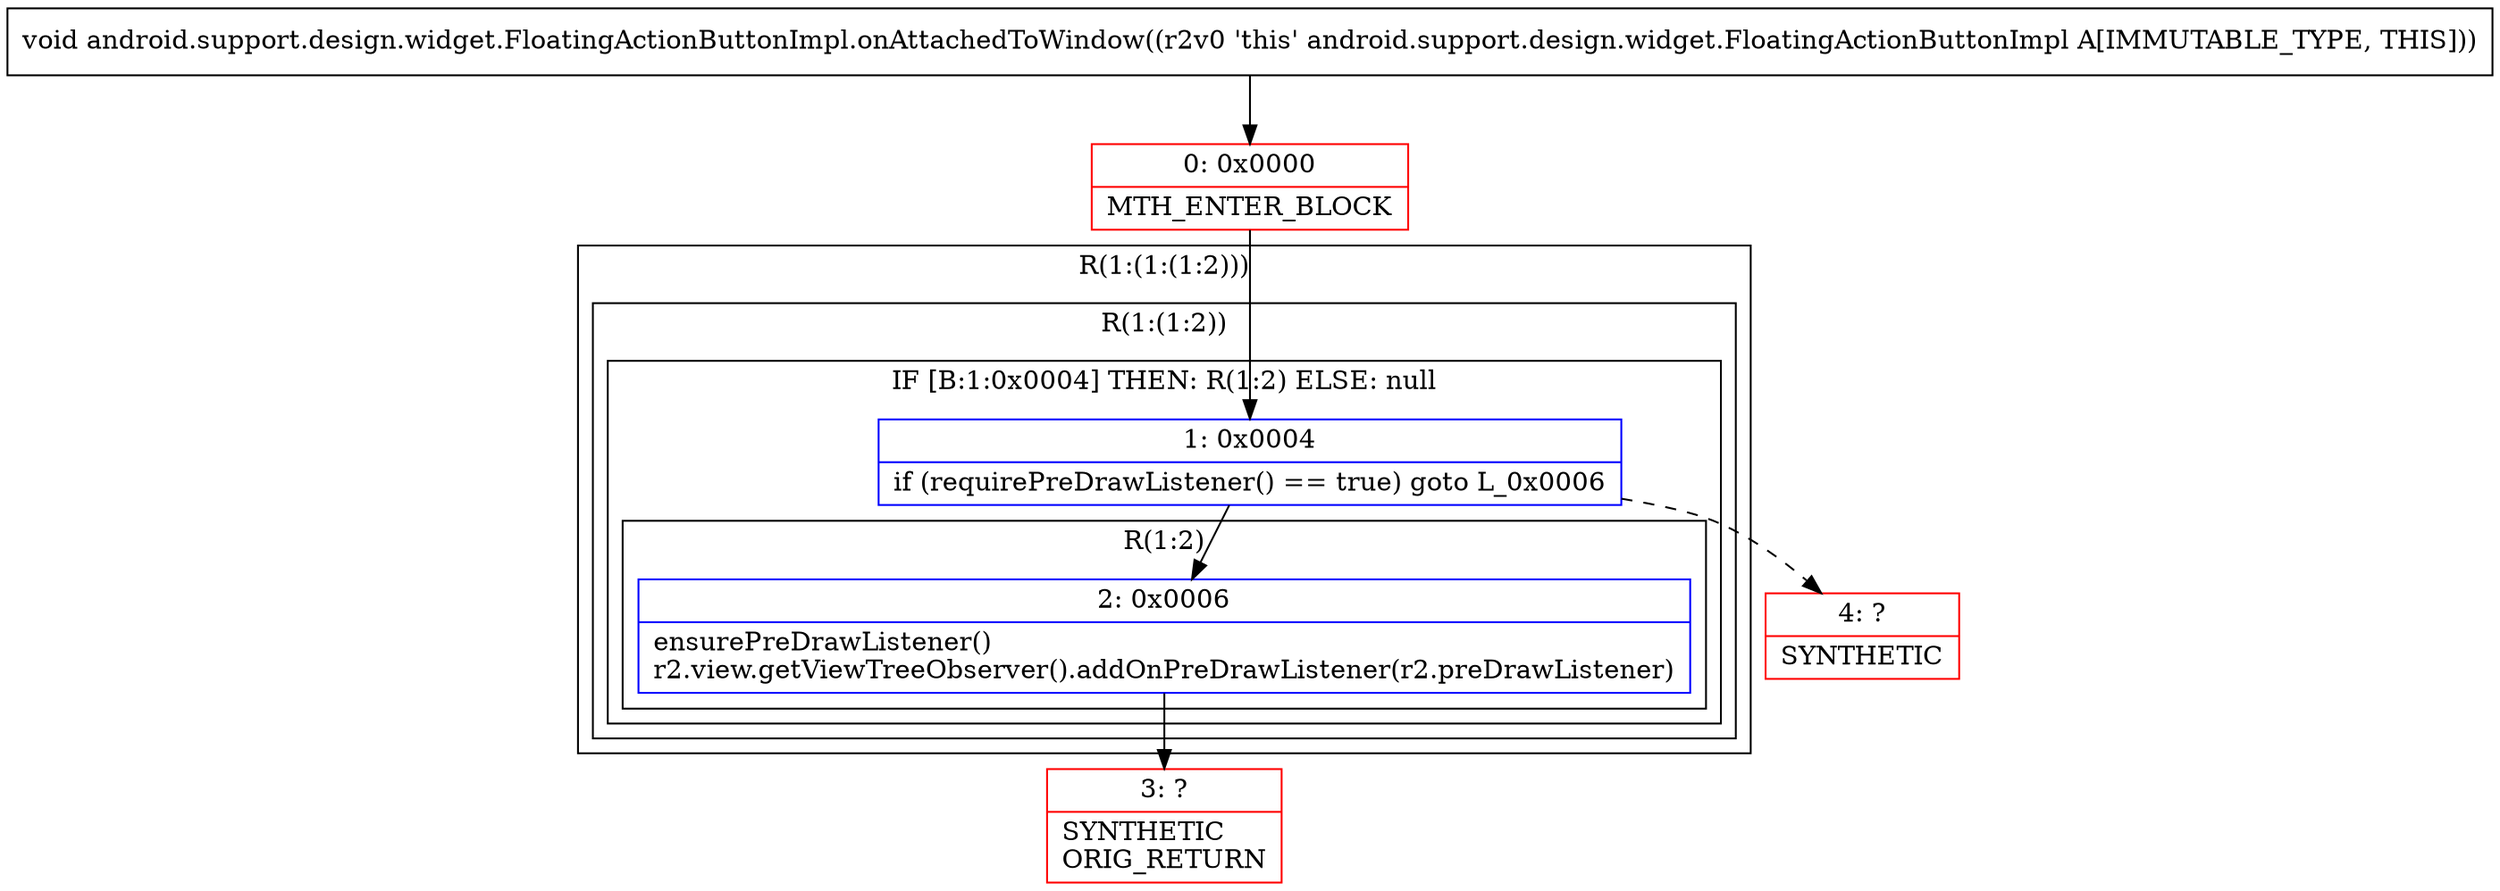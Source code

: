 digraph "CFG forandroid.support.design.widget.FloatingActionButtonImpl.onAttachedToWindow()V" {
subgraph cluster_Region_1672813610 {
label = "R(1:(1:(1:2)))";
node [shape=record,color=blue];
subgraph cluster_Region_567232705 {
label = "R(1:(1:2))";
node [shape=record,color=blue];
subgraph cluster_IfRegion_529168504 {
label = "IF [B:1:0x0004] THEN: R(1:2) ELSE: null";
node [shape=record,color=blue];
Node_1 [shape=record,label="{1\:\ 0x0004|if (requirePreDrawListener() == true) goto L_0x0006\l}"];
subgraph cluster_Region_1401822426 {
label = "R(1:2)";
node [shape=record,color=blue];
Node_2 [shape=record,label="{2\:\ 0x0006|ensurePreDrawListener()\lr2.view.getViewTreeObserver().addOnPreDrawListener(r2.preDrawListener)\l}"];
}
}
}
}
Node_0 [shape=record,color=red,label="{0\:\ 0x0000|MTH_ENTER_BLOCK\l}"];
Node_3 [shape=record,color=red,label="{3\:\ ?|SYNTHETIC\lORIG_RETURN\l}"];
Node_4 [shape=record,color=red,label="{4\:\ ?|SYNTHETIC\l}"];
MethodNode[shape=record,label="{void android.support.design.widget.FloatingActionButtonImpl.onAttachedToWindow((r2v0 'this' android.support.design.widget.FloatingActionButtonImpl A[IMMUTABLE_TYPE, THIS])) }"];
MethodNode -> Node_0;
Node_1 -> Node_2;
Node_1 -> Node_4[style=dashed];
Node_2 -> Node_3;
Node_0 -> Node_1;
}

